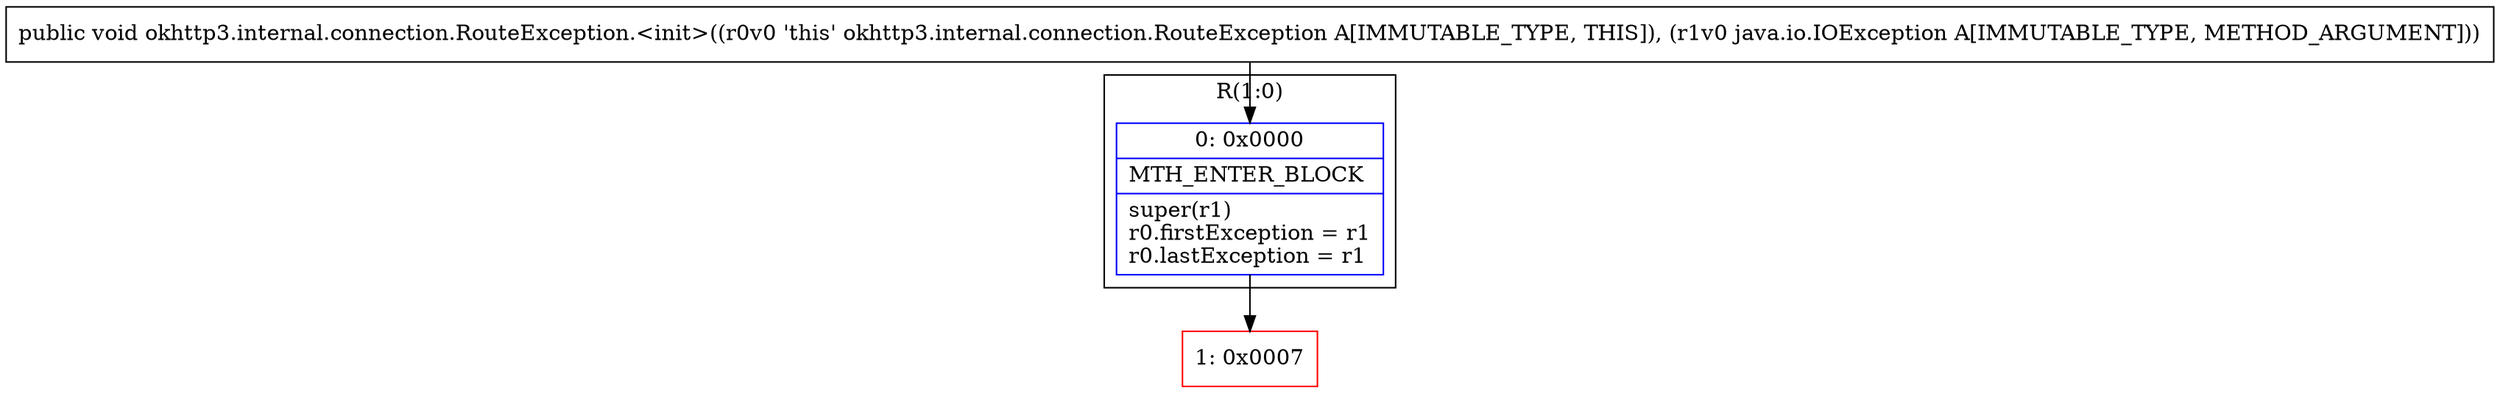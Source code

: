 digraph "CFG forokhttp3.internal.connection.RouteException.\<init\>(Ljava\/io\/IOException;)V" {
subgraph cluster_Region_114016180 {
label = "R(1:0)";
node [shape=record,color=blue];
Node_0 [shape=record,label="{0\:\ 0x0000|MTH_ENTER_BLOCK\l|super(r1)\lr0.firstException = r1\lr0.lastException = r1\l}"];
}
Node_1 [shape=record,color=red,label="{1\:\ 0x0007}"];
MethodNode[shape=record,label="{public void okhttp3.internal.connection.RouteException.\<init\>((r0v0 'this' okhttp3.internal.connection.RouteException A[IMMUTABLE_TYPE, THIS]), (r1v0 java.io.IOException A[IMMUTABLE_TYPE, METHOD_ARGUMENT])) }"];
MethodNode -> Node_0;
Node_0 -> Node_1;
}

